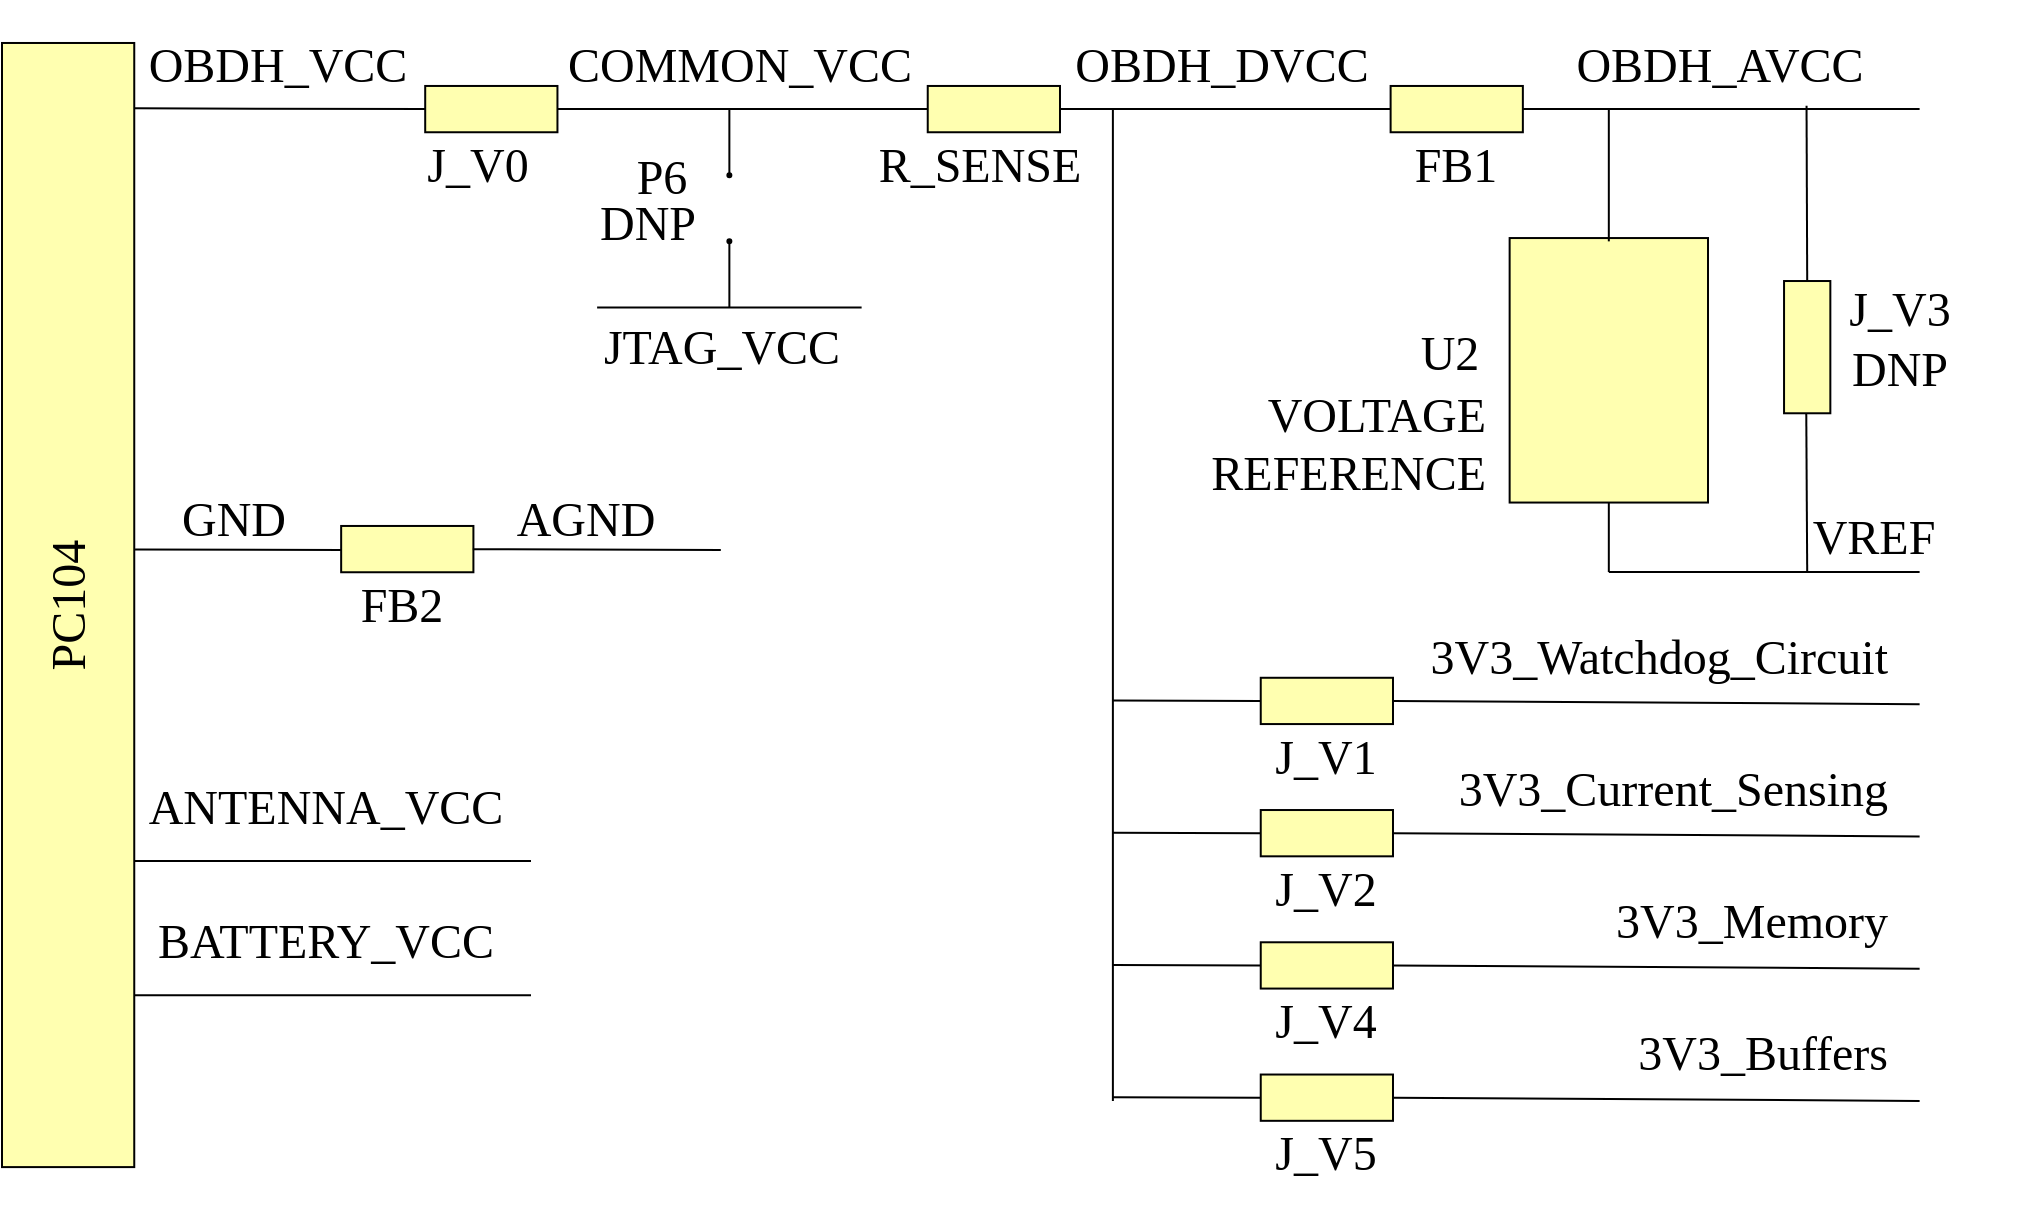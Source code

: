 <mxfile version="12.6.1" type="device"><diagram id="eSWXPnUQus3nV0YeEWv_" name="Page-1"><mxGraphModel dx="1221" dy="682" grid="1" gridSize="10" guides="1" tooltips="1" connect="1" arrows="1" fold="1" page="1" pageScale="1" pageWidth="827" pageHeight="1169" math="0" shadow="0"><root><mxCell id="0"/><mxCell id="1" parent="0"/><mxCell id="hE79nbzEeWooFA8_P2_p-2" value="PC104" style="rounded=0;whiteSpace=wrap;html=1;fontSize=24;horizontal=0;fillColor=#FFFFB0;fontFamily=Times New Roman;" vertex="1" parent="1"><mxGeometry x="80" y="151.491" width="66.124" height="562.06" as="geometry"/></mxCell><mxCell id="hE79nbzEeWooFA8_P2_p-3" value="" style="endArrow=none;html=1;entryX=0;entryY=0.5;entryDx=0;entryDy=0;fontSize=24;fontFamily=Times New Roman;" edge="1" parent="1" target="hE79nbzEeWooFA8_P2_p-7"><mxGeometry width="50" height="50" relative="1" as="geometry"><mxPoint x="146.124" y="184.156" as="sourcePoint"/><mxPoint x="311.436" y="184.156" as="targetPoint"/></mxGeometry></mxCell><mxCell id="hE79nbzEeWooFA8_P2_p-5" value="" style="endArrow=none;html=1;fontSize=24;fontFamily=Times New Roman;" edge="1" parent="1"><mxGeometry width="50" height="50" relative="1" as="geometry"><mxPoint x="146.124" y="560.459" as="sourcePoint"/><mxPoint x="344.498" y="560.459" as="targetPoint"/></mxGeometry></mxCell><mxCell id="hE79nbzEeWooFA8_P2_p-6" value="" style="endArrow=none;html=1;fontSize=24;fontFamily=Times New Roman;" edge="1" parent="1"><mxGeometry width="50" height="50" relative="1" as="geometry"><mxPoint x="146.124" y="627.588" as="sourcePoint"/><mxPoint x="344.498" y="627.588" as="targetPoint"/></mxGeometry></mxCell><mxCell id="hE79nbzEeWooFA8_P2_p-7" value="" style="rounded=0;whiteSpace=wrap;html=1;fontSize=24;fillColor=#FFFFB0;fontFamily=Times New Roman;" vertex="1" parent="1"><mxGeometry x="291.598" y="172.981" width="66.124" height="23.144" as="geometry"/></mxCell><mxCell id="hE79nbzEeWooFA8_P2_p-8" value="" style="endArrow=none;html=1;exitX=1;exitY=0.5;exitDx=0;exitDy=0;fontSize=24;fontFamily=Times New Roman;" edge="1" parent="1" source="hE79nbzEeWooFA8_P2_p-7"><mxGeometry width="50" height="50" relative="1" as="geometry"><mxPoint x="377.56" y="184.09" as="sourcePoint"/><mxPoint x="542.871" y="184.553" as="targetPoint"/></mxGeometry></mxCell><mxCell id="hE79nbzEeWooFA8_P2_p-9" value="" style="endArrow=oval;html=1;endFill=1;endSize=2;fontSize=24;fontFamily=Times New Roman;" edge="1" parent="1"><mxGeometry width="50" height="50" relative="1" as="geometry"><mxPoint x="443.684" y="184.553" as="sourcePoint"/><mxPoint x="443.684" y="217.615" as="targetPoint"/></mxGeometry></mxCell><mxCell id="hE79nbzEeWooFA8_P2_p-10" value="" style="endArrow=none;html=1;startArrow=oval;startFill=1;startSize=2;fontSize=24;fontFamily=Times New Roman;" edge="1" parent="1"><mxGeometry width="50" height="50" relative="1" as="geometry"><mxPoint x="443.684" y="250.678" as="sourcePoint"/><mxPoint x="443.684" y="283.74" as="targetPoint"/></mxGeometry></mxCell><mxCell id="hE79nbzEeWooFA8_P2_p-11" value="" style="endArrow=none;html=1;fontSize=24;fontFamily=Times New Roman;" edge="1" parent="1"><mxGeometry width="50" height="50" relative="1" as="geometry"><mxPoint x="377.56" y="283.74" as="sourcePoint"/><mxPoint x="509.809" y="283.74" as="targetPoint"/></mxGeometry></mxCell><mxCell id="hE79nbzEeWooFA8_P2_p-13" value="" style="endArrow=none;html=1;fontSize=24;fontFamily=Times New Roman;" edge="1" parent="1" source="hE79nbzEeWooFA8_P2_p-16"><mxGeometry width="50" height="50" relative="1" as="geometry"><mxPoint x="575.933" y="184.321" as="sourcePoint"/><mxPoint x="774.307" y="184.553" as="targetPoint"/></mxGeometry></mxCell><mxCell id="hE79nbzEeWooFA8_P2_p-15" value="OBDH_VCC" style="text;html=1;strokeColor=none;fillColor=none;align=center;verticalAlign=middle;whiteSpace=wrap;rounded=0;fontSize=24;horizontal=1;fontFamily=Times New Roman;" vertex="1" parent="1"><mxGeometry x="152.431" y="130" width="132.249" height="66.125" as="geometry"/></mxCell><mxCell id="hE79nbzEeWooFA8_P2_p-17" value="COMMON_VCC" style="text;html=1;strokeColor=none;fillColor=none;align=center;verticalAlign=middle;whiteSpace=wrap;rounded=0;fontSize=24;horizontal=1;fontFamily=Times New Roman;" vertex="1" parent="1"><mxGeometry x="382.866" y="130" width="132.249" height="66.125" as="geometry"/></mxCell><mxCell id="hE79nbzEeWooFA8_P2_p-16" value="" style="rounded=0;whiteSpace=wrap;html=1;fontSize=24;fillColor=#FFFFB0;fontFamily=Times New Roman;" vertex="1" parent="1"><mxGeometry x="542.871" y="172.981" width="66.124" height="23.144" as="geometry"/></mxCell><mxCell id="hE79nbzEeWooFA8_P2_p-19" value="JTAG_VCC" style="text;html=1;strokeColor=none;fillColor=none;align=center;verticalAlign=middle;whiteSpace=wrap;rounded=0;fontSize=24;horizontal=1;fontFamily=Times New Roman;" vertex="1" parent="1"><mxGeometry x="374.254" y="270.515" width="132.249" height="66.125" as="geometry"/></mxCell><mxCell id="hE79nbzEeWooFA8_P2_p-20" value="J_V0" style="text;html=1;strokeColor=none;fillColor=none;align=center;verticalAlign=middle;whiteSpace=wrap;rounded=0;fontSize=24;horizontal=1;fontFamily=Times New Roman;" vertex="1" parent="1"><mxGeometry x="251.924" y="179.593" width="132.249" height="66.125" as="geometry"/></mxCell><mxCell id="hE79nbzEeWooFA8_P2_p-21" value="R_SENSE" style="text;html=1;strokeColor=none;fillColor=none;align=center;verticalAlign=middle;whiteSpace=wrap;rounded=0;fontSize=24;horizontal=1;fontFamily=Times New Roman;" vertex="1" parent="1"><mxGeometry x="503.196" y="179.593" width="132.249" height="66.125" as="geometry"/></mxCell><mxCell id="hE79nbzEeWooFA8_P2_p-22" value="OBDH_DVCC" style="text;html=1;strokeColor=none;fillColor=none;align=center;verticalAlign=middle;whiteSpace=wrap;rounded=0;fontSize=24;horizontal=1;fontFamily=Times New Roman;" vertex="1" parent="1"><mxGeometry x="624.22" y="130" width="132.249" height="66.125" as="geometry"/></mxCell><mxCell id="hE79nbzEeWooFA8_P2_p-23" value="" style="rounded=0;whiteSpace=wrap;html=1;fontSize=24;fillColor=#FFFFB0;fontFamily=Times New Roman;" vertex="1" parent="1"><mxGeometry x="774.307" y="172.981" width="66.124" height="23.144" as="geometry"/></mxCell><mxCell id="hE79nbzEeWooFA8_P2_p-24" value="FB1" style="text;html=1;strokeColor=none;fillColor=none;align=center;verticalAlign=middle;whiteSpace=wrap;rounded=0;fontSize=24;horizontal=1;fontFamily=Times New Roman;" vertex="1" parent="1"><mxGeometry x="741.244" y="179.593" width="132.249" height="66.125" as="geometry"/></mxCell><mxCell id="hE79nbzEeWooFA8_P2_p-25" value="" style="endArrow=none;html=1;fontSize=24;fontFamily=Times New Roman;" edge="1" parent="1"><mxGeometry width="50" height="50" relative="1" as="geometry"><mxPoint x="840.431" y="184.553" as="sourcePoint"/><mxPoint x="1038.804" y="184.553" as="targetPoint"/></mxGeometry></mxCell><mxCell id="hE79nbzEeWooFA8_P2_p-26" value="OBDH_AVCC" style="text;html=1;strokeColor=none;fillColor=none;align=center;verticalAlign=middle;whiteSpace=wrap;rounded=0;fontSize=24;horizontal=1;fontFamily=Times New Roman;" vertex="1" parent="1"><mxGeometry x="873.493" y="130" width="132.249" height="66.125" as="geometry"/></mxCell><mxCell id="hE79nbzEeWooFA8_P2_p-27" value="" style="rounded=0;whiteSpace=wrap;html=1;fontSize=24;fillColor=#FFFFB0;fontFamily=Times New Roman;" vertex="1" parent="1"><mxGeometry x="833.819" y="249.024" width="99.187" height="132.249" as="geometry"/></mxCell><mxCell id="hE79nbzEeWooFA8_P2_p-28" value="" style="rounded=0;whiteSpace=wrap;html=1;rotation=90;fontSize=24;fillColor=#FFFFB0;fontFamily=Times New Roman;" vertex="1" parent="1"><mxGeometry x="949.536" y="292.005" width="66.124" height="23.144" as="geometry"/></mxCell><mxCell id="hE79nbzEeWooFA8_P2_p-29" value="" style="endArrow=none;html=1;fontFamily=Times New Roman;fontSize=24;" edge="1" parent="1"><mxGeometry width="50" height="50" relative="1" as="geometry"><mxPoint x="883.412" y="184.553" as="sourcePoint"/><mxPoint x="883.412" y="250.678" as="targetPoint"/></mxGeometry></mxCell><mxCell id="hE79nbzEeWooFA8_P2_p-30" value="" style="endArrow=none;html=1;fontFamily=Times New Roman;fontSize=24;entryX=0;entryY=0.5;entryDx=0;entryDy=0;" edge="1" parent="1" target="hE79nbzEeWooFA8_P2_p-28"><mxGeometry width="50" height="50" relative="1" as="geometry"><mxPoint x="982.268" y="182.9" as="sourcePoint"/><mxPoint x="982.268" y="249.024" as="targetPoint"/></mxGeometry></mxCell><mxCell id="hE79nbzEeWooFA8_P2_p-31" value="" style="endArrow=none;html=1;fontFamily=Times New Roman;fontSize=24;" edge="1" parent="1"><mxGeometry width="50" height="50" relative="1" as="geometry"><mxPoint x="982.136" y="336.64" as="sourcePoint"/><mxPoint x="982.598" y="415.989" as="targetPoint"/></mxGeometry></mxCell><mxCell id="hE79nbzEeWooFA8_P2_p-32" value="" style="endArrow=none;html=1;fontFamily=Times New Roman;fontSize=24;" edge="1" parent="1"><mxGeometry width="50" height="50" relative="1" as="geometry"><mxPoint x="883.412" y="381.274" as="sourcePoint"/><mxPoint x="883.412" y="415.989" as="targetPoint"/></mxGeometry></mxCell><mxCell id="hE79nbzEeWooFA8_P2_p-33" value="" style="endArrow=none;html=1;fontSize=24;fontFamily=Times New Roman;" edge="1" parent="1"><mxGeometry width="50" height="50" relative="1" as="geometry"><mxPoint x="883.412" y="415.989" as="sourcePoint"/><mxPoint x="1038.804" y="415.989" as="targetPoint"/></mxGeometry></mxCell><mxCell id="hE79nbzEeWooFA8_P2_p-35" value="VREF" style="text;html=1;strokeColor=none;fillColor=none;align=center;verticalAlign=middle;whiteSpace=wrap;rounded=0;fontSize=24;horizontal=1;fontFamily=Times New Roman;" vertex="1" parent="1"><mxGeometry x="949.536" y="366.396" width="132.249" height="66.125" as="geometry"/></mxCell><mxCell id="hE79nbzEeWooFA8_P2_p-37" value="J_V3" style="text;html=1;strokeColor=none;fillColor=none;align=center;verticalAlign=middle;whiteSpace=wrap;rounded=0;fontSize=24;horizontal=1;fontFamily=Times New Roman;" vertex="1" parent="1"><mxGeometry x="962.761" y="252.331" width="132.249" height="66.125" as="geometry"/></mxCell><mxCell id="hE79nbzEeWooFA8_P2_p-38" value="U2" style="text;html=1;strokeColor=none;fillColor=none;align=center;verticalAlign=middle;whiteSpace=wrap;rounded=0;fontSize=24;horizontal=1;fontFamily=Times New Roman;" vertex="1" parent="1"><mxGeometry x="737.938" y="273.821" width="132.249" height="66.125" as="geometry"/></mxCell><mxCell id="hE79nbzEeWooFA8_P2_p-40" value="VOLTAGE&lt;br style=&quot;font-size: 24px;&quot;&gt;&lt;div style=&quot;font-size: 24px;&quot;&gt;&lt;span style=&quot;font-size: 24px;&quot;&gt;REFERENCE&lt;/span&gt;&lt;/div&gt;" style="text;html=1;strokeColor=none;fillColor=none;align=right;verticalAlign=middle;whiteSpace=wrap;rounded=0;fontSize=24;horizontal=1;fontFamily=Times New Roman;" vertex="1" parent="1"><mxGeometry x="691.651" y="318.455" width="132.249" height="66.125" as="geometry"/></mxCell><mxCell id="hE79nbzEeWooFA8_P2_p-45" value="DNP" style="text;html=1;strokeColor=none;fillColor=none;align=center;verticalAlign=middle;whiteSpace=wrap;rounded=0;fontSize=24;horizontal=1;fontFamily=Times New Roman;" vertex="1" parent="1"><mxGeometry x="962.761" y="282.087" width="132.249" height="66.125" as="geometry"/></mxCell><mxCell id="hE79nbzEeWooFA8_P2_p-47" value="" style="endArrow=none;html=1;fontFamily=Times New Roman;fontSize=24;" edge="1" parent="1"><mxGeometry width="50" height="50" relative="1" as="geometry"><mxPoint x="635.445" y="184.553" as="sourcePoint"/><mxPoint x="635.445" y="680.488" as="targetPoint"/></mxGeometry></mxCell><mxCell id="hE79nbzEeWooFA8_P2_p-48" value="" style="endArrow=none;html=1;fontSize=24;fontFamily=Times New Roman;" edge="1" parent="1"><mxGeometry width="50" height="50" relative="1" as="geometry"><mxPoint x="775.497" y="678.835" as="sourcePoint"/><mxPoint x="1038.804" y="680.488" as="targetPoint"/></mxGeometry></mxCell><mxCell id="hE79nbzEeWooFA8_P2_p-50" value="" style="rounded=0;whiteSpace=wrap;html=1;fontSize=24;fillColor=#FFFFB0;fontFamily=Times New Roman;" vertex="1" parent="1"><mxGeometry x="709.372" y="667.263" width="66.124" height="23.144" as="geometry"/></mxCell><mxCell id="hE79nbzEeWooFA8_P2_p-51" value="J_V5" style="text;html=1;strokeColor=none;fillColor=none;align=center;verticalAlign=middle;whiteSpace=wrap;rounded=0;fontSize=24;horizontal=1;fontFamily=Times New Roman;" vertex="1" parent="1"><mxGeometry x="676.31" y="673.875" width="132.249" height="66.125" as="geometry"/></mxCell><mxCell id="hE79nbzEeWooFA8_P2_p-52" value="" style="endArrow=none;html=1;entryX=0;entryY=0.5;entryDx=0;entryDy=0;fontSize=24;fontFamily=Times New Roman;" edge="1" parent="1" target="hE79nbzEeWooFA8_P2_p-50"><mxGeometry width="50" height="50" relative="1" as="geometry"><mxPoint x="635.445" y="678.603" as="sourcePoint"/><mxPoint x="800.756" y="678.603" as="targetPoint"/></mxGeometry></mxCell><mxCell id="hE79nbzEeWooFA8_P2_p-53" value="" style="endArrow=none;html=1;fontSize=24;fontFamily=Times New Roman;" edge="1" parent="1"><mxGeometry width="50" height="50" relative="1" as="geometry"><mxPoint x="775.497" y="612.71" as="sourcePoint"/><mxPoint x="1038.804" y="614.363" as="targetPoint"/></mxGeometry></mxCell><mxCell id="hE79nbzEeWooFA8_P2_p-54" value="3V3_Memory" style="text;html=1;strokeColor=none;fillColor=none;align=right;verticalAlign=middle;whiteSpace=wrap;rounded=0;fontSize=24;horizontal=1;fontFamily=Times New Roman;" vertex="1" parent="1"><mxGeometry x="893.33" y="558.157" width="132.249" height="66.125" as="geometry"/></mxCell><mxCell id="hE79nbzEeWooFA8_P2_p-55" value="" style="rounded=0;whiteSpace=wrap;html=1;fontSize=24;fillColor=#FFFFB0;fontFamily=Times New Roman;" vertex="1" parent="1"><mxGeometry x="709.372" y="601.138" width="66.124" height="23.144" as="geometry"/></mxCell><mxCell id="hE79nbzEeWooFA8_P2_p-56" value="J_V4" style="text;html=1;strokeColor=none;fillColor=none;align=center;verticalAlign=middle;whiteSpace=wrap;rounded=0;fontSize=24;horizontal=1;fontFamily=Times New Roman;" vertex="1" parent="1"><mxGeometry x="676.31" y="607.751" width="132.249" height="66.125" as="geometry"/></mxCell><mxCell id="hE79nbzEeWooFA8_P2_p-57" value="" style="endArrow=none;html=1;entryX=0;entryY=0.5;entryDx=0;entryDy=0;fontSize=24;fontFamily=Times New Roman;" edge="1" parent="1" target="hE79nbzEeWooFA8_P2_p-55"><mxGeometry width="50" height="50" relative="1" as="geometry"><mxPoint x="635.445" y="612.479" as="sourcePoint"/><mxPoint x="800.756" y="612.479" as="targetPoint"/></mxGeometry></mxCell><mxCell id="hE79nbzEeWooFA8_P2_p-63" value="" style="endArrow=none;html=1;fontSize=24;fontFamily=Times New Roman;" edge="1" parent="1"><mxGeometry width="50" height="50" relative="1" as="geometry"><mxPoint x="775.497" y="546.585" as="sourcePoint"/><mxPoint x="1038.804" y="548.238" as="targetPoint"/></mxGeometry></mxCell><mxCell id="hE79nbzEeWooFA8_P2_p-64" value="3V3_Current_Sensing" style="text;html=1;strokeColor=none;fillColor=none;align=right;verticalAlign=middle;whiteSpace=wrap;rounded=0;fontSize=24;horizontal=1;fontFamily=Times New Roman;" vertex="1" parent="1"><mxGeometry x="893.33" y="492.033" width="132.249" height="66.125" as="geometry"/></mxCell><mxCell id="hE79nbzEeWooFA8_P2_p-65" value="" style="rounded=0;whiteSpace=wrap;html=1;fontSize=24;fillColor=#FFFFB0;fontFamily=Times New Roman;" vertex="1" parent="1"><mxGeometry x="709.372" y="535.014" width="66.124" height="23.144" as="geometry"/></mxCell><mxCell id="hE79nbzEeWooFA8_P2_p-66" value="J_V2" style="text;html=1;strokeColor=none;fillColor=none;align=center;verticalAlign=middle;whiteSpace=wrap;rounded=0;fontSize=24;horizontal=1;fontFamily=Times New Roman;" vertex="1" parent="1"><mxGeometry x="676.31" y="541.626" width="132.249" height="66.125" as="geometry"/></mxCell><mxCell id="hE79nbzEeWooFA8_P2_p-67" value="" style="endArrow=none;html=1;entryX=0;entryY=0.5;entryDx=0;entryDy=0;fontSize=24;fontFamily=Times New Roman;" edge="1" parent="1" target="hE79nbzEeWooFA8_P2_p-65"><mxGeometry width="50" height="50" relative="1" as="geometry"><mxPoint x="635.445" y="546.354" as="sourcePoint"/><mxPoint x="800.756" y="546.354" as="targetPoint"/></mxGeometry></mxCell><mxCell id="hE79nbzEeWooFA8_P2_p-68" value="" style="endArrow=none;html=1;fontSize=24;fontFamily=Times New Roman;" edge="1" parent="1"><mxGeometry width="50" height="50" relative="1" as="geometry"><mxPoint x="775.497" y="480.461" as="sourcePoint"/><mxPoint x="1038.804" y="482.114" as="targetPoint"/></mxGeometry></mxCell><mxCell id="hE79nbzEeWooFA8_P2_p-70" value="" style="rounded=0;whiteSpace=wrap;html=1;fontSize=24;fillColor=#FFFFB0;fontFamily=Times New Roman;" vertex="1" parent="1"><mxGeometry x="709.372" y="468.889" width="66.124" height="23.144" as="geometry"/></mxCell><mxCell id="hE79nbzEeWooFA8_P2_p-71" value="J_V1" style="text;html=1;strokeColor=none;fillColor=none;align=center;verticalAlign=middle;whiteSpace=wrap;rounded=0;fontSize=24;horizontal=1;fontFamily=Times New Roman;" vertex="1" parent="1"><mxGeometry x="676.31" y="475.501" width="132.249" height="66.125" as="geometry"/></mxCell><mxCell id="hE79nbzEeWooFA8_P2_p-72" value="" style="endArrow=none;html=1;entryX=0;entryY=0.5;entryDx=0;entryDy=0;fontSize=24;fontFamily=Times New Roman;" edge="1" parent="1" target="hE79nbzEeWooFA8_P2_p-70"><mxGeometry width="50" height="50" relative="1" as="geometry"><mxPoint x="635.445" y="480.229" as="sourcePoint"/><mxPoint x="800.756" y="480.229" as="targetPoint"/></mxGeometry></mxCell><mxCell id="hE79nbzEeWooFA8_P2_p-73" value="3V3_Buffers" style="text;html=1;strokeColor=none;fillColor=none;align=right;verticalAlign=middle;whiteSpace=wrap;rounded=0;fontSize=24;horizontal=1;fontFamily=Times New Roman;" vertex="1" parent="1"><mxGeometry x="893.33" y="624.282" width="132.249" height="66.125" as="geometry"/></mxCell><mxCell id="hE79nbzEeWooFA8_P2_p-74" value="3V3_Watchdog_Circuit" style="text;html=1;strokeColor=none;fillColor=none;align=right;verticalAlign=middle;whiteSpace=wrap;rounded=0;fontSize=24;horizontal=1;fontFamily=Times New Roman;" vertex="1" parent="1"><mxGeometry x="893.33" y="425.908" width="132.249" height="66.125" as="geometry"/></mxCell><mxCell id="hE79nbzEeWooFA8_P2_p-75" value="ANTENNA_VCC" style="text;html=1;strokeColor=none;fillColor=none;align=center;verticalAlign=middle;whiteSpace=wrap;rounded=0;fontSize=24;horizontal=1;fontFamily=Times New Roman;" vertex="1" parent="1"><mxGeometry x="175.88" y="500.947" width="132.249" height="66.125" as="geometry"/></mxCell><mxCell id="hE79nbzEeWooFA8_P2_p-76" value="BATTERY_VCC" style="text;html=1;strokeColor=none;fillColor=none;align=center;verticalAlign=middle;whiteSpace=wrap;rounded=0;fontSize=24;horizontal=1;fontFamily=Times New Roman;" vertex="1" parent="1"><mxGeometry x="175.88" y="568.076" width="132.249" height="66.125" as="geometry"/></mxCell><mxCell id="hE79nbzEeWooFA8_P2_p-77" value="P6" style="text;html=1;strokeColor=none;fillColor=none;align=center;verticalAlign=middle;whiteSpace=wrap;rounded=0;fontSize=24;horizontal=1;fontFamily=Times New Roman;" vertex="1" parent="1"><mxGeometry x="344.498" y="186.206" width="132.249" height="66.125" as="geometry"/></mxCell><mxCell id="hE79nbzEeWooFA8_P2_p-78" value="DNP" style="text;html=1;strokeColor=none;fillColor=none;align=center;verticalAlign=middle;whiteSpace=wrap;rounded=0;fontSize=24;horizontal=1;fontFamily=Times New Roman;" vertex="1" parent="1"><mxGeometry x="336.595" y="209.35" width="132.249" height="66.125" as="geometry"/></mxCell><mxCell id="hE79nbzEeWooFA8_P2_p-88" value="" style="rounded=0;whiteSpace=wrap;html=1;fontSize=24;fillColor=#FFFFB0;fontFamily=Times New Roman;" vertex="1" parent="1"><mxGeometry x="249.578" y="392.981" width="66.124" height="23.144" as="geometry"/></mxCell><mxCell id="hE79nbzEeWooFA8_P2_p-89" value="GND" style="text;html=1;strokeColor=none;fillColor=none;align=center;verticalAlign=middle;whiteSpace=wrap;rounded=0;fontSize=24;horizontal=1;fontFamily=Times New Roman;" vertex="1" parent="1"><mxGeometry x="130.001" y="356.64" width="132.249" height="66.125" as="geometry"/></mxCell><mxCell id="hE79nbzEeWooFA8_P2_p-90" value="AGND" style="text;html=1;strokeColor=none;fillColor=none;align=center;verticalAlign=middle;whiteSpace=wrap;rounded=0;fontSize=24;horizontal=1;fontFamily=Times New Roman;" vertex="1" parent="1"><mxGeometry x="306.366" y="356.64" width="132.249" height="66.125" as="geometry"/></mxCell><mxCell id="hE79nbzEeWooFA8_P2_p-91" value="FB2" style="text;html=1;strokeColor=none;fillColor=none;align=center;verticalAlign=middle;whiteSpace=wrap;rounded=0;fontSize=24;horizontal=1;fontFamily=Times New Roman;" vertex="1" parent="1"><mxGeometry x="213.904" y="399.593" width="132.249" height="66.125" as="geometry"/></mxCell><mxCell id="hE79nbzEeWooFA8_P2_p-92" value="" style="endArrow=none;html=1;fontSize=24;fontFamily=Times New Roman;" edge="1" parent="1"><mxGeometry width="50" height="50" relative="1" as="geometry"><mxPoint x="315.411" y="404.583" as="sourcePoint"/><mxPoint x="439.41" y="405" as="targetPoint"/></mxGeometry></mxCell><mxCell id="hE79nbzEeWooFA8_P2_p-93" value="" style="endArrow=none;html=1;fontSize=24;fontFamily=Times New Roman;exitX=1.006;exitY=0.415;exitDx=0;exitDy=0;exitPerimeter=0;" edge="1" parent="1"><mxGeometry width="50" height="50" relative="1" as="geometry"><mxPoint x="146.521" y="404.745" as="sourcePoint"/><mxPoint x="250" y="405" as="targetPoint"/></mxGeometry></mxCell></root></mxGraphModel></diagram></mxfile>